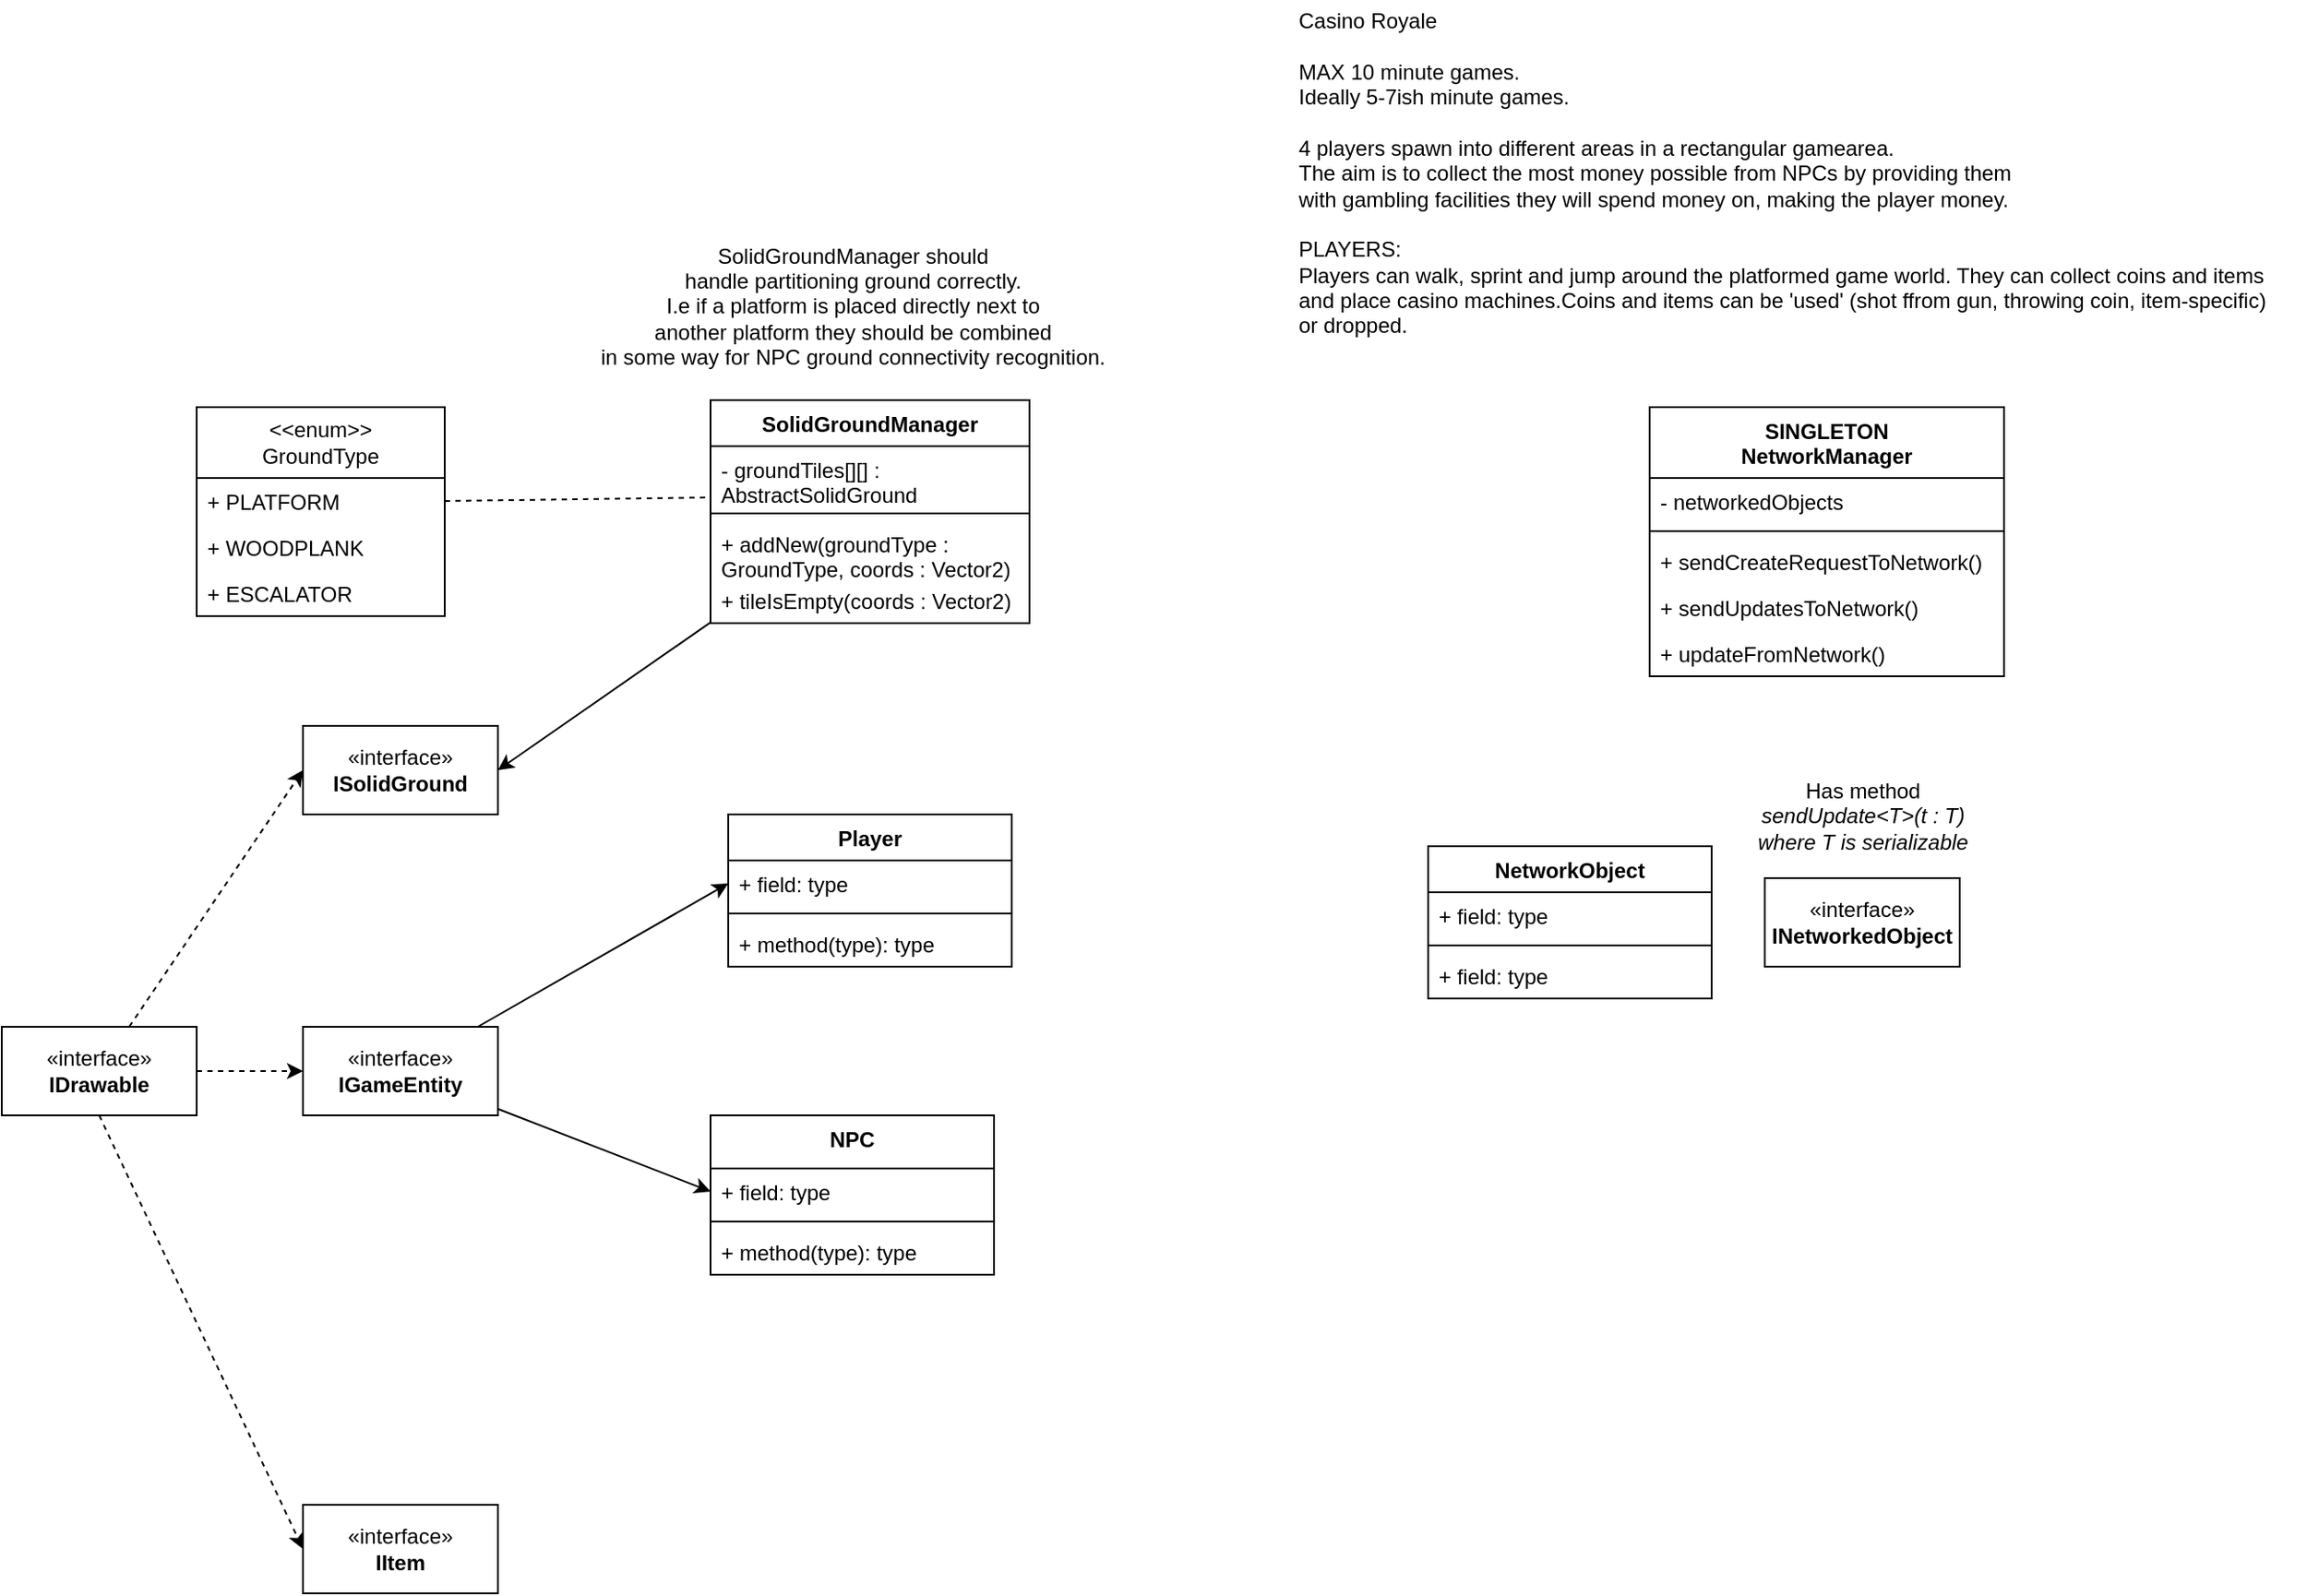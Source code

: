 <mxfile>
    <diagram id="HJEetTONRAGsBGzwYTnk" name="Page-1">
        <mxGraphModel dx="2084" dy="806" grid="1" gridSize="10" guides="1" tooltips="1" connect="1" arrows="1" fold="1" page="1" pageScale="1" pageWidth="850" pageHeight="1100" math="0" shadow="0">
            <root>
                <mxCell id="0"/>
                <mxCell id="1" parent="0"/>
                <mxCell id="2" value="Casino Royale&lt;div&gt;&lt;br&gt;&lt;/div&gt;&lt;div&gt;MAX 10 minute games.&lt;/div&gt;&lt;div&gt;Ideally 5-7ish minute games.&lt;/div&gt;&lt;div&gt;&lt;br&gt;&lt;/div&gt;&lt;div&gt;4 players spawn into different areas in a rectangular gamearea.&lt;/div&gt;&lt;div&gt;The aim is to collect the most money possible from NPCs by providing them&lt;/div&gt;&lt;div&gt;with gambling facilities they will spend money on, making the player money.&lt;/div&gt;&lt;div&gt;&lt;br&gt;&lt;/div&gt;&lt;div&gt;PLAYERS:&lt;/div&gt;&lt;div&gt;Players can walk, sprint and jump around the platformed game world. They can collect coins and items&lt;/div&gt;&lt;div&gt;and place casino machines.Coins and items can be &#39;used&#39; (shot ffrom gun, throwing coin, item-specific)&amp;nbsp;&lt;/div&gt;&lt;div&gt;or dropped.&lt;/div&gt;&lt;div&gt;&lt;br&gt;&lt;/div&gt;" style="text;html=1;align=left;verticalAlign=middle;resizable=0;points=[];autosize=1;strokeColor=none;fillColor=none;" parent="1" vertex="1">
                    <mxGeometry x="350" y="40" width="570" height="210" as="geometry"/>
                </mxCell>
                <mxCell id="3" value="«interface»&lt;br&gt;&lt;b&gt;ISolidGround&lt;/b&gt;" style="html=1;whiteSpace=wrap;" vertex="1" parent="1">
                    <mxGeometry x="-210" y="450" width="110" height="50" as="geometry"/>
                </mxCell>
                <mxCell id="36" style="edgeStyle=none;html=1;entryX=0;entryY=0.5;entryDx=0;entryDy=0;" edge="1" parent="1" source="5" target="8">
                    <mxGeometry relative="1" as="geometry"/>
                </mxCell>
                <mxCell id="37" style="edgeStyle=none;html=1;entryX=0;entryY=0.5;entryDx=0;entryDy=0;" edge="1" parent="1" source="5" target="33">
                    <mxGeometry relative="1" as="geometry"/>
                </mxCell>
                <mxCell id="5" value="«interface»&lt;br&gt;&lt;b&gt;IGameEntity&lt;/b&gt;" style="html=1;whiteSpace=wrap;" vertex="1" parent="1">
                    <mxGeometry x="-210" y="620" width="110" height="50" as="geometry"/>
                </mxCell>
                <mxCell id="6" value="«interface»&lt;br&gt;&lt;b&gt;IItem&lt;/b&gt;" style="html=1;whiteSpace=wrap;" vertex="1" parent="1">
                    <mxGeometry x="-210" y="890" width="110" height="50" as="geometry"/>
                </mxCell>
                <mxCell id="7" value="Player" style="swimlane;fontStyle=1;align=center;verticalAlign=top;childLayout=stackLayout;horizontal=1;startSize=26;horizontalStack=0;resizeParent=1;resizeParentMax=0;resizeLast=0;collapsible=1;marginBottom=0;whiteSpace=wrap;html=1;" vertex="1" parent="1">
                    <mxGeometry x="30" y="500" width="160" height="86" as="geometry"/>
                </mxCell>
                <mxCell id="8" value="+ field: type" style="text;strokeColor=none;fillColor=none;align=left;verticalAlign=top;spacingLeft=4;spacingRight=4;overflow=hidden;rotatable=0;points=[[0,0.5],[1,0.5]];portConstraint=eastwest;whiteSpace=wrap;html=1;" vertex="1" parent="7">
                    <mxGeometry y="26" width="160" height="26" as="geometry"/>
                </mxCell>
                <mxCell id="9" value="" style="line;strokeWidth=1;fillColor=none;align=left;verticalAlign=middle;spacingTop=-1;spacingLeft=3;spacingRight=3;rotatable=0;labelPosition=right;points=[];portConstraint=eastwest;strokeColor=inherit;" vertex="1" parent="7">
                    <mxGeometry y="52" width="160" height="8" as="geometry"/>
                </mxCell>
                <mxCell id="10" value="+ method(type): type" style="text;strokeColor=none;fillColor=none;align=left;verticalAlign=top;spacingLeft=4;spacingRight=4;overflow=hidden;rotatable=0;points=[[0,0.5],[1,0.5]];portConstraint=eastwest;whiteSpace=wrap;html=1;" vertex="1" parent="7">
                    <mxGeometry y="60" width="160" height="26" as="geometry"/>
                </mxCell>
                <mxCell id="12" style="edgeStyle=none;html=1;entryX=0;entryY=0.5;entryDx=0;entryDy=0;dashed=1;" edge="1" parent="1" source="11" target="3">
                    <mxGeometry relative="1" as="geometry">
                        <Array as="points"/>
                    </mxGeometry>
                </mxCell>
                <mxCell id="13" style="edgeStyle=none;html=1;dashed=1;" edge="1" parent="1" source="11" target="5">
                    <mxGeometry relative="1" as="geometry"/>
                </mxCell>
                <mxCell id="14" style="edgeStyle=none;html=1;entryX=0;entryY=0.5;entryDx=0;entryDy=0;exitX=0.5;exitY=1;exitDx=0;exitDy=0;dashed=1;" edge="1" parent="1" source="11" target="6">
                    <mxGeometry relative="1" as="geometry"/>
                </mxCell>
                <mxCell id="11" value="«interface»&lt;br&gt;&lt;b&gt;IDrawable&lt;/b&gt;" style="html=1;whiteSpace=wrap;" vertex="1" parent="1">
                    <mxGeometry x="-380" y="620" width="110" height="50" as="geometry"/>
                </mxCell>
                <mxCell id="31" style="edgeStyle=none;html=1;entryX=1;entryY=0.5;entryDx=0;entryDy=0;" edge="1" parent="1" source="16" target="3">
                    <mxGeometry relative="1" as="geometry"/>
                </mxCell>
                <mxCell id="16" value="SolidGroundManager" style="swimlane;fontStyle=1;align=center;verticalAlign=top;childLayout=stackLayout;horizontal=1;startSize=26;horizontalStack=0;resizeParent=1;resizeParentMax=0;resizeLast=0;collapsible=1;marginBottom=0;whiteSpace=wrap;html=1;" vertex="1" parent="1">
                    <mxGeometry x="20" y="266" width="180" height="126" as="geometry"/>
                </mxCell>
                <mxCell id="17" value="- groundTiles[][] : AbstractSolidGround" style="text;strokeColor=none;fillColor=none;align=left;verticalAlign=top;spacingLeft=4;spacingRight=4;overflow=hidden;rotatable=0;points=[[0,0.5],[1,0.5]];portConstraint=eastwest;whiteSpace=wrap;html=1;" vertex="1" parent="16">
                    <mxGeometry y="26" width="180" height="34" as="geometry"/>
                </mxCell>
                <mxCell id="18" value="" style="line;strokeWidth=1;fillColor=none;align=left;verticalAlign=middle;spacingTop=-1;spacingLeft=3;spacingRight=3;rotatable=0;labelPosition=right;points=[];portConstraint=eastwest;strokeColor=inherit;" vertex="1" parent="16">
                    <mxGeometry y="60" width="180" height="8" as="geometry"/>
                </mxCell>
                <mxCell id="19" value="+ addNew(groundType : GroundType, coords : Vector2)" style="text;strokeColor=none;fillColor=none;align=left;verticalAlign=top;spacingLeft=4;spacingRight=4;overflow=hidden;rotatable=0;points=[[0,0.5],[1,0.5]];portConstraint=eastwest;whiteSpace=wrap;html=1;" vertex="1" parent="16">
                    <mxGeometry y="68" width="180" height="32" as="geometry"/>
                </mxCell>
                <mxCell id="40" value="+ tileIsEmpty(coords : Vector2)" style="text;strokeColor=none;fillColor=none;align=left;verticalAlign=top;spacingLeft=4;spacingRight=4;overflow=hidden;rotatable=0;points=[[0,0.5],[1,0.5]];portConstraint=eastwest;whiteSpace=wrap;html=1;" vertex="1" parent="16">
                    <mxGeometry y="100" width="180" height="26" as="geometry"/>
                </mxCell>
                <mxCell id="20" value="SolidGroundManager should&lt;div&gt;handle partitioning ground correctly.&lt;/div&gt;&lt;div&gt;I.e if a platform is placed directly next to&lt;/div&gt;&lt;div&gt;another platform they should be combined&lt;/div&gt;&lt;div&gt;in some way for NPC ground connectivity recognition.&lt;/div&gt;" style="text;html=1;align=center;verticalAlign=middle;resizable=0;points=[];autosize=1;strokeColor=none;fillColor=none;" vertex="1" parent="1">
                    <mxGeometry x="-55" y="168" width="310" height="90" as="geometry"/>
                </mxCell>
                <mxCell id="21" value="«interface»&lt;br&gt;&lt;b&gt;INetworkedObject&lt;/b&gt;" style="html=1;whiteSpace=wrap;" vertex="1" parent="1">
                    <mxGeometry x="615" y="536" width="110" height="50" as="geometry"/>
                </mxCell>
                <mxCell id="22" value="NetworkObject" style="swimlane;fontStyle=1;align=center;verticalAlign=top;childLayout=stackLayout;horizontal=1;startSize=26;horizontalStack=0;resizeParent=1;resizeParentMax=0;resizeLast=0;collapsible=1;marginBottom=0;whiteSpace=wrap;html=1;" vertex="1" parent="1">
                    <mxGeometry x="425" y="518" width="160" height="86" as="geometry"/>
                </mxCell>
                <mxCell id="23" value="+ field: type" style="text;strokeColor=none;fillColor=none;align=left;verticalAlign=top;spacingLeft=4;spacingRight=4;overflow=hidden;rotatable=0;points=[[0,0.5],[1,0.5]];portConstraint=eastwest;whiteSpace=wrap;html=1;" vertex="1" parent="22">
                    <mxGeometry y="26" width="160" height="26" as="geometry"/>
                </mxCell>
                <mxCell id="24" value="" style="line;strokeWidth=1;fillColor=none;align=left;verticalAlign=middle;spacingTop=-1;spacingLeft=3;spacingRight=3;rotatable=0;labelPosition=right;points=[];portConstraint=eastwest;strokeColor=inherit;" vertex="1" parent="22">
                    <mxGeometry y="52" width="160" height="8" as="geometry"/>
                </mxCell>
                <mxCell id="46" value="+ field: type" style="text;strokeColor=none;fillColor=none;align=left;verticalAlign=top;spacingLeft=4;spacingRight=4;overflow=hidden;rotatable=0;points=[[0,0.5],[1,0.5]];portConstraint=eastwest;whiteSpace=wrap;html=1;" vertex="1" parent="22">
                    <mxGeometry y="60" width="160" height="26" as="geometry"/>
                </mxCell>
                <mxCell id="27" value="&lt;div&gt;SINGLETON&lt;/div&gt;NetworkManager" style="swimlane;fontStyle=1;align=center;verticalAlign=top;childLayout=stackLayout;horizontal=1;startSize=40;horizontalStack=0;resizeParent=1;resizeParentMax=0;resizeLast=0;collapsible=1;marginBottom=0;whiteSpace=wrap;html=1;" vertex="1" parent="1">
                    <mxGeometry x="550" y="270" width="200" height="152" as="geometry"/>
                </mxCell>
                <mxCell id="28" value="- networkedObjects" style="text;strokeColor=none;fillColor=none;align=left;verticalAlign=top;spacingLeft=4;spacingRight=4;overflow=hidden;rotatable=0;points=[[0,0.5],[1,0.5]];portConstraint=eastwest;whiteSpace=wrap;html=1;" vertex="1" parent="27">
                    <mxGeometry y="40" width="200" height="26" as="geometry"/>
                </mxCell>
                <mxCell id="29" value="" style="line;strokeWidth=1;fillColor=none;align=left;verticalAlign=middle;spacingTop=-1;spacingLeft=3;spacingRight=3;rotatable=0;labelPosition=right;points=[];portConstraint=eastwest;strokeColor=inherit;" vertex="1" parent="27">
                    <mxGeometry y="66" width="200" height="8" as="geometry"/>
                </mxCell>
                <mxCell id="30" value="+ sendCreateRequestToNetwork()&lt;div&gt;&lt;br&gt;&lt;/div&gt;" style="text;strokeColor=none;fillColor=none;align=left;verticalAlign=top;spacingLeft=4;spacingRight=4;overflow=hidden;rotatable=0;points=[[0,0.5],[1,0.5]];portConstraint=eastwest;whiteSpace=wrap;html=1;" vertex="1" parent="27">
                    <mxGeometry y="74" width="200" height="26" as="geometry"/>
                </mxCell>
                <mxCell id="39" value="+ sendUpdatesToNetwork()&lt;div&gt;&lt;br&gt;&lt;/div&gt;" style="text;strokeColor=none;fillColor=none;align=left;verticalAlign=top;spacingLeft=4;spacingRight=4;overflow=hidden;rotatable=0;points=[[0,0.5],[1,0.5]];portConstraint=eastwest;whiteSpace=wrap;html=1;" vertex="1" parent="27">
                    <mxGeometry y="100" width="200" height="26" as="geometry"/>
                </mxCell>
                <mxCell id="38" value="+ updateFromNetwork()&lt;div&gt;&lt;br&gt;&lt;/div&gt;" style="text;strokeColor=none;fillColor=none;align=left;verticalAlign=top;spacingLeft=4;spacingRight=4;overflow=hidden;rotatable=0;points=[[0,0.5],[1,0.5]];portConstraint=eastwest;whiteSpace=wrap;html=1;" vertex="1" parent="27">
                    <mxGeometry y="126" width="200" height="26" as="geometry"/>
                </mxCell>
                <mxCell id="32" value="NPC" style="swimlane;fontStyle=1;align=center;verticalAlign=top;childLayout=stackLayout;horizontal=1;startSize=30;horizontalStack=0;resizeParent=1;resizeParentMax=0;resizeLast=0;collapsible=1;marginBottom=0;whiteSpace=wrap;html=1;" vertex="1" parent="1">
                    <mxGeometry x="20" y="670" width="160" height="90" as="geometry"/>
                </mxCell>
                <mxCell id="33" value="+ field: type" style="text;strokeColor=none;fillColor=none;align=left;verticalAlign=top;spacingLeft=4;spacingRight=4;overflow=hidden;rotatable=0;points=[[0,0.5],[1,0.5]];portConstraint=eastwest;whiteSpace=wrap;html=1;" vertex="1" parent="32">
                    <mxGeometry y="30" width="160" height="26" as="geometry"/>
                </mxCell>
                <mxCell id="34" value="" style="line;strokeWidth=1;fillColor=none;align=left;verticalAlign=middle;spacingTop=-1;spacingLeft=3;spacingRight=3;rotatable=0;labelPosition=right;points=[];portConstraint=eastwest;strokeColor=inherit;" vertex="1" parent="32">
                    <mxGeometry y="56" width="160" height="8" as="geometry"/>
                </mxCell>
                <mxCell id="35" value="+ method(type): type" style="text;strokeColor=none;fillColor=none;align=left;verticalAlign=top;spacingLeft=4;spacingRight=4;overflow=hidden;rotatable=0;points=[[0,0.5],[1,0.5]];portConstraint=eastwest;whiteSpace=wrap;html=1;" vertex="1" parent="32">
                    <mxGeometry y="64" width="160" height="26" as="geometry"/>
                </mxCell>
                <mxCell id="41" value="&amp;lt;&amp;lt;enum&amp;gt;&amp;gt;&lt;div&gt;GroundType&lt;/div&gt;" style="swimlane;fontStyle=0;childLayout=stackLayout;horizontal=1;startSize=40;fillColor=none;horizontalStack=0;resizeParent=1;resizeParentMax=0;resizeLast=0;collapsible=1;marginBottom=0;whiteSpace=wrap;html=1;" vertex="1" parent="1">
                    <mxGeometry x="-270" y="270" width="140" height="118" as="geometry"/>
                </mxCell>
                <mxCell id="42" value="+ PLATFORM" style="text;strokeColor=none;fillColor=none;align=left;verticalAlign=top;spacingLeft=4;spacingRight=4;overflow=hidden;rotatable=0;points=[[0,0.5],[1,0.5]];portConstraint=eastwest;whiteSpace=wrap;html=1;" vertex="1" parent="41">
                    <mxGeometry y="40" width="140" height="26" as="geometry"/>
                </mxCell>
                <mxCell id="43" value="+ WOODPLANK" style="text;strokeColor=none;fillColor=none;align=left;verticalAlign=top;spacingLeft=4;spacingRight=4;overflow=hidden;rotatable=0;points=[[0,0.5],[1,0.5]];portConstraint=eastwest;whiteSpace=wrap;html=1;" vertex="1" parent="41">
                    <mxGeometry y="66" width="140" height="26" as="geometry"/>
                </mxCell>
                <mxCell id="44" value="+ ESCALATOR" style="text;strokeColor=none;fillColor=none;align=left;verticalAlign=top;spacingLeft=4;spacingRight=4;overflow=hidden;rotatable=0;points=[[0,0.5],[1,0.5]];portConstraint=eastwest;whiteSpace=wrap;html=1;" vertex="1" parent="41">
                    <mxGeometry y="92" width="140" height="26" as="geometry"/>
                </mxCell>
                <mxCell id="45" style="edgeStyle=none;html=1;entryX=0.002;entryY=0.853;entryDx=0;entryDy=0;entryPerimeter=0;dashed=1;endArrow=none;endFill=0;exitX=1;exitY=0.5;exitDx=0;exitDy=0;" edge="1" parent="1" source="42" target="17">
                    <mxGeometry relative="1" as="geometry">
                        <mxPoint x="-70" y="327.139" as="sourcePoint"/>
                    </mxGeometry>
                </mxCell>
                <mxCell id="47" value="Has method&lt;div&gt;&lt;i&gt;sendUpdate&amp;lt;T&amp;gt;(t : T)&lt;/i&gt;&lt;/div&gt;&lt;div&gt;&lt;i&gt;where T is serializable&lt;/i&gt;&lt;/div&gt;" style="text;html=1;align=center;verticalAlign=middle;resizable=0;points=[];autosize=1;strokeColor=none;fillColor=none;" vertex="1" parent="1">
                    <mxGeometry x="600" y="471" width="140" height="60" as="geometry"/>
                </mxCell>
            </root>
        </mxGraphModel>
    </diagram>
</mxfile>